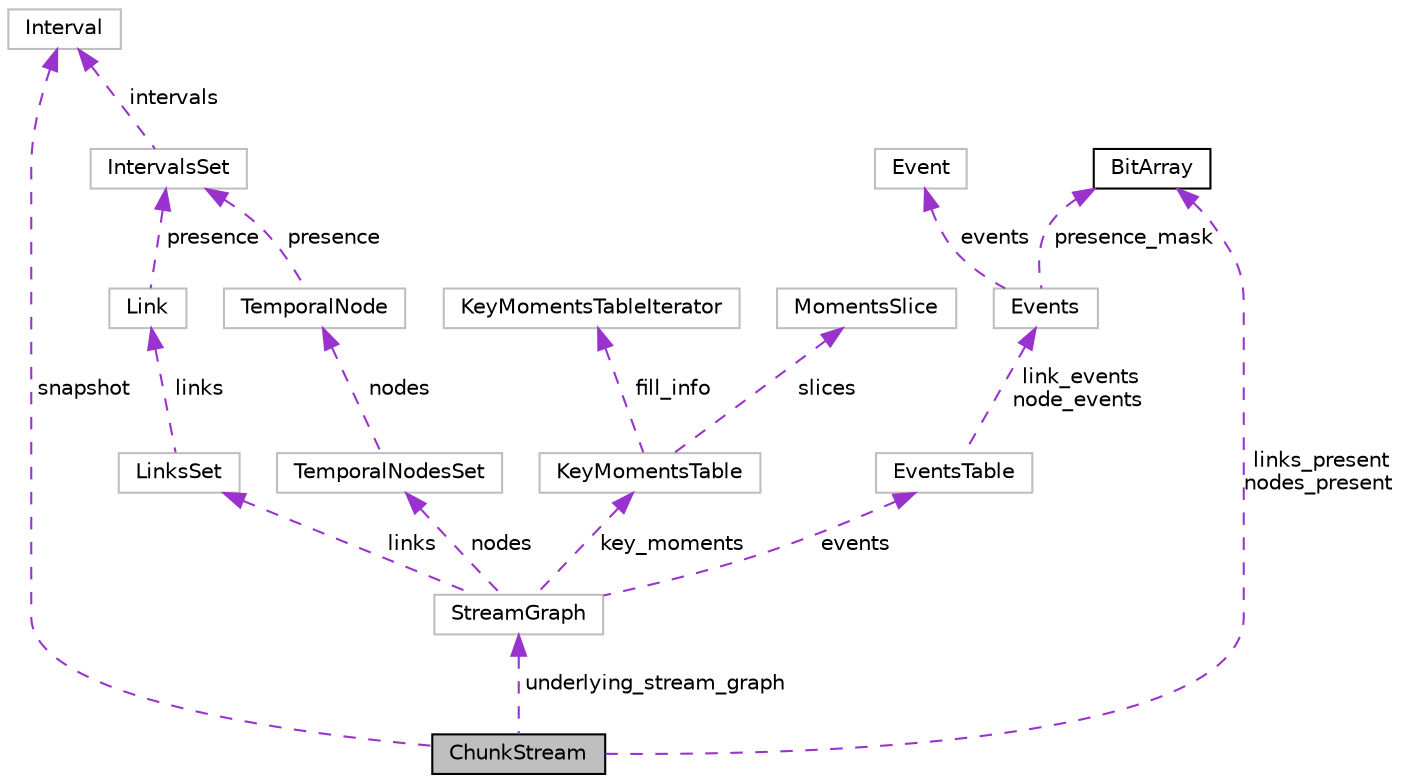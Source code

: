 digraph "ChunkStream"
{
 // LATEX_PDF_SIZE
  edge [fontname="Helvetica",fontsize="10",labelfontname="Helvetica",labelfontsize="10"];
  node [fontname="Helvetica",fontsize="10",shape=record];
  Node1 [label="ChunkStream",height=0.2,width=0.4,color="black", fillcolor="grey75", style="filled", fontcolor="black",tooltip=" "];
  Node2 -> Node1 [dir="back",color="darkorchid3",fontsize="10",style="dashed",label=" underlying_stream_graph" ];
  Node2 [label="StreamGraph",height=0.2,width=0.4,color="grey75", fillcolor="white", style="filled",URL="$structStreamGraph.html",tooltip=" "];
  Node3 -> Node2 [dir="back",color="darkorchid3",fontsize="10",style="dashed",label=" key_moments" ];
  Node3 [label="KeyMomentsTable",height=0.2,width=0.4,color="grey75", fillcolor="white", style="filled",URL="$structKeyMomentsTable.html",tooltip=" "];
  Node4 -> Node3 [dir="back",color="darkorchid3",fontsize="10",style="dashed",label=" slices" ];
  Node4 [label="MomentsSlice",height=0.2,width=0.4,color="grey75", fillcolor="white", style="filled",URL="$structMomentsSlice.html",tooltip=" "];
  Node5 -> Node3 [dir="back",color="darkorchid3",fontsize="10",style="dashed",label=" fill_info" ];
  Node5 [label="KeyMomentsTableIterator",height=0.2,width=0.4,color="grey75", fillcolor="white", style="filled",URL="$structKeyMomentsTableIterator.html",tooltip=" "];
  Node6 -> Node2 [dir="back",color="darkorchid3",fontsize="10",style="dashed",label=" nodes" ];
  Node6 [label="TemporalNodesSet",height=0.2,width=0.4,color="grey75", fillcolor="white", style="filled",URL="$structTemporalNodesSet.html",tooltip=" "];
  Node7 -> Node6 [dir="back",color="darkorchid3",fontsize="10",style="dashed",label=" nodes" ];
  Node7 [label="TemporalNode",height=0.2,width=0.4,color="grey75", fillcolor="white", style="filled",URL="$structTemporalNode.html",tooltip=" "];
  Node8 -> Node7 [dir="back",color="darkorchid3",fontsize="10",style="dashed",label=" presence" ];
  Node8 [label="IntervalsSet",height=0.2,width=0.4,color="grey75", fillcolor="white", style="filled",URL="$structIntervalsSet.html",tooltip=" "];
  Node9 -> Node8 [dir="back",color="darkorchid3",fontsize="10",style="dashed",label=" intervals" ];
  Node9 [label="Interval",height=0.2,width=0.4,color="grey75", fillcolor="white", style="filled",URL="$structInterval.html",tooltip=" "];
  Node10 -> Node2 [dir="back",color="darkorchid3",fontsize="10",style="dashed",label=" links" ];
  Node10 [label="LinksSet",height=0.2,width=0.4,color="grey75", fillcolor="white", style="filled",URL="$structLinksSet.html",tooltip=" "];
  Node11 -> Node10 [dir="back",color="darkorchid3",fontsize="10",style="dashed",label=" links" ];
  Node11 [label="Link",height=0.2,width=0.4,color="grey75", fillcolor="white", style="filled",URL="$structLink.html",tooltip=" "];
  Node8 -> Node11 [dir="back",color="darkorchid3",fontsize="10",style="dashed",label=" presence" ];
  Node12 -> Node2 [dir="back",color="darkorchid3",fontsize="10",style="dashed",label=" events" ];
  Node12 [label="EventsTable",height=0.2,width=0.4,color="grey75", fillcolor="white", style="filled",URL="$structEventsTable.html",tooltip=" "];
  Node13 -> Node12 [dir="back",color="darkorchid3",fontsize="10",style="dashed",label=" link_events\nnode_events" ];
  Node13 [label="Events",height=0.2,width=0.4,color="grey75", fillcolor="white", style="filled",URL="$structEvents.html",tooltip=" "];
  Node14 -> Node13 [dir="back",color="darkorchid3",fontsize="10",style="dashed",label=" events" ];
  Node14 [label="Event",height=0.2,width=0.4,color="grey75", fillcolor="white", style="filled",URL="$structEvent.html",tooltip=" "];
  Node15 -> Node13 [dir="back",color="darkorchid3",fontsize="10",style="dashed",label=" presence_mask" ];
  Node15 [label="BitArray",height=0.2,width=0.4,color="black", fillcolor="white", style="filled",URL="$structBitArray.html",tooltip="The structure of a variable length array of bits."];
  Node9 -> Node1 [dir="back",color="darkorchid3",fontsize="10",style="dashed",label=" snapshot" ];
  Node15 -> Node1 [dir="back",color="darkorchid3",fontsize="10",style="dashed",label=" links_present\nnodes_present" ];
}

